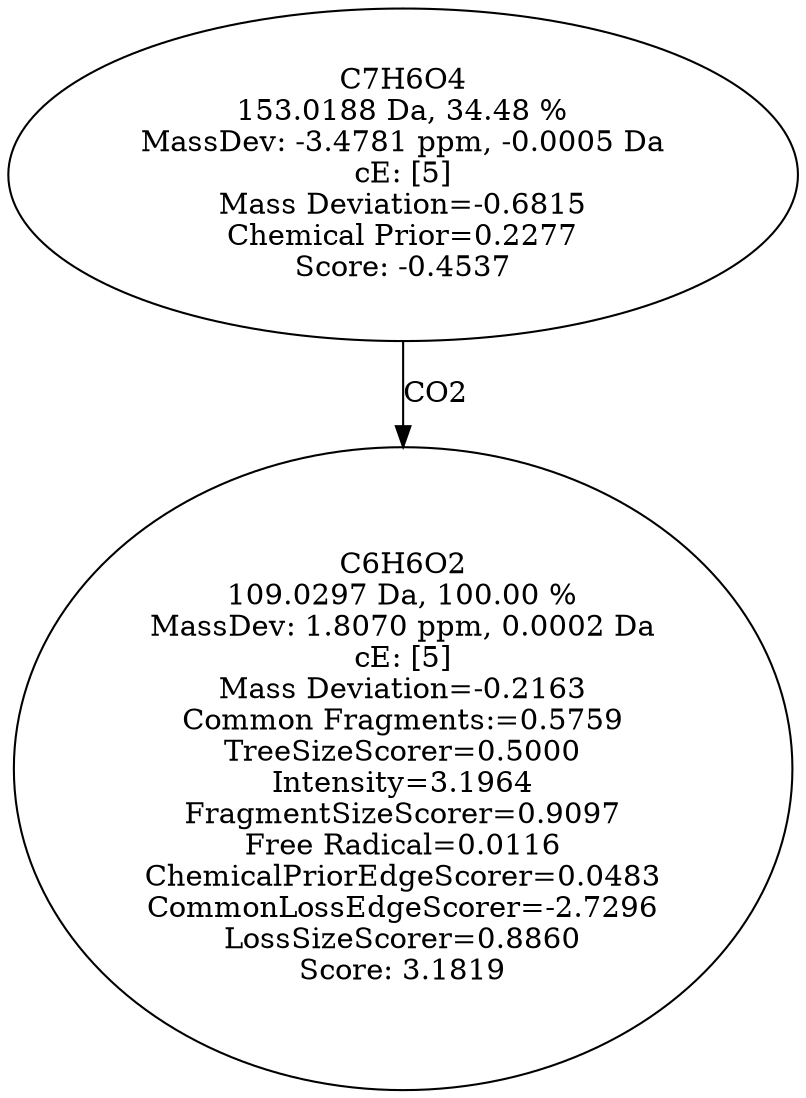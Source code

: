 strict digraph {
v1 [label="C6H6O2\n109.0297 Da, 100.00 %\nMassDev: 1.8070 ppm, 0.0002 Da\ncE: [5]\nMass Deviation=-0.2163\nCommon Fragments:=0.5759\nTreeSizeScorer=0.5000\nIntensity=3.1964\nFragmentSizeScorer=0.9097\nFree Radical=0.0116\nChemicalPriorEdgeScorer=0.0483\nCommonLossEdgeScorer=-2.7296\nLossSizeScorer=0.8860\nScore: 3.1819"];
v2 [label="C7H6O4\n153.0188 Da, 34.48 %\nMassDev: -3.4781 ppm, -0.0005 Da\ncE: [5]\nMass Deviation=-0.6815\nChemical Prior=0.2277\nScore: -0.4537"];
v2 -> v1 [label="CO2"];
}